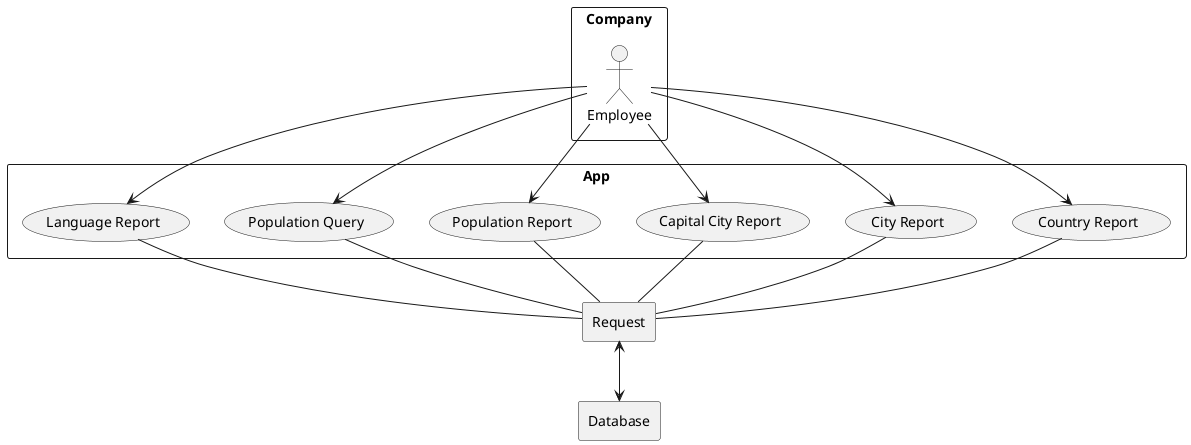 @startuml

rectangle "Company"{
    actor EMP as "Employee"
}

rectangle AP as "App" {
    usecase UC1 as "Country Report"
    usecase UC2 as "City Report"
    usecase UC3 as "Capital City Report"
    usecase UC4 as "Population Report"
    usecase UC5 as "Population Query"
    usecase UC6 as "Language Report"
    EMP --> UC1
    EMP --> UC2
    EMP --> UC3
    EMP --> UC4
    EMP --> UC5
    EMP --> UC6
}

rectangle RE as "Request"{
    UC1 -- RE
    UC2 -- RE
    UC3 -- RE
    UC4 -- RE
    UC5 -- RE
    UC6 -- RE
}

rectangle DB as "Database" {
    RE <--> DB
}



@enduml